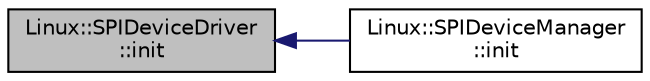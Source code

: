 digraph "Linux::SPIDeviceDriver::init"
{
 // INTERACTIVE_SVG=YES
  edge [fontname="Helvetica",fontsize="10",labelfontname="Helvetica",labelfontsize="10"];
  node [fontname="Helvetica",fontsize="10",shape=record];
  rankdir="LR";
  Node1 [label="Linux::SPIDeviceDriver\l::init",height=0.2,width=0.4,color="black", fillcolor="grey75", style="filled", fontcolor="black"];
  Node1 -> Node2 [dir="back",color="midnightblue",fontsize="10",style="solid",fontname="Helvetica"];
  Node2 [label="Linux::SPIDeviceManager\l::init",height=0.2,width=0.4,color="black", fillcolor="white", style="filled",URL="$classLinux_1_1SPIDeviceManager.html#a0141295dd8b7afbe3948c0fd9abd729e"];
}

